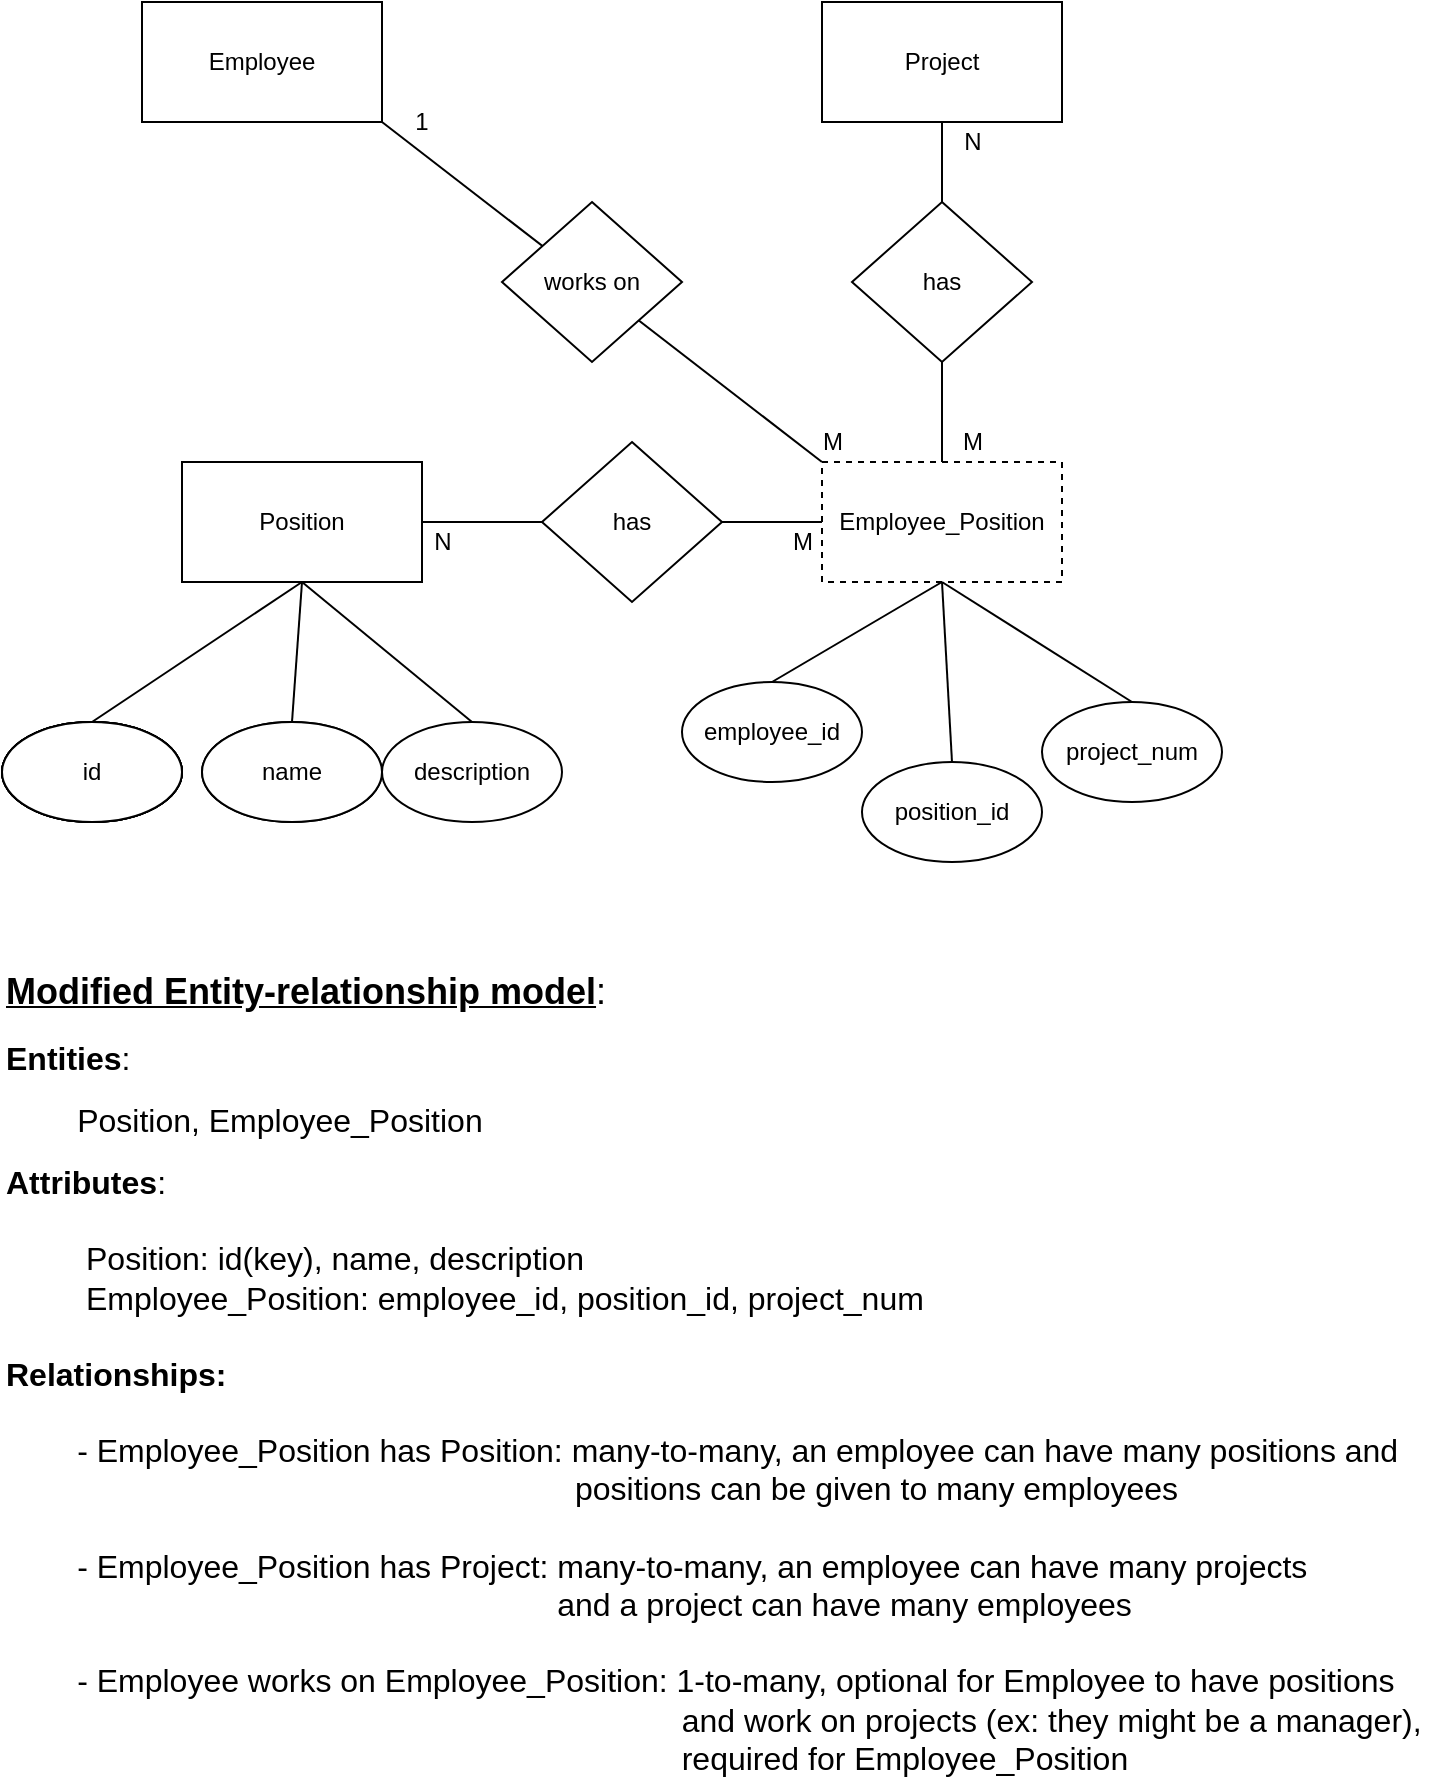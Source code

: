 <mxfile version="15.4.1" type="google"><diagram id="7eqgHTDffbyeII8xLgZP" name="Page-1"><mxGraphModel dx="1422" dy="910" grid="1" gridSize="10" guides="1" tooltips="1" connect="1" arrows="1" fold="1" page="1" pageScale="1" pageWidth="850" pageHeight="1100" math="0" shadow="0"><root><mxCell id="0"/><mxCell id="1" parent="0"/><mxCell id="2" value="Employee" style="rounded=0;whiteSpace=wrap;html=1;" parent="1" vertex="1"><mxGeometry x="110" y="100" width="120" height="60" as="geometry"/></mxCell><mxCell id="3" value="Project" style="rounded=0;whiteSpace=wrap;html=1;" parent="1" vertex="1"><mxGeometry x="450" y="100" width="120" height="60" as="geometry"/></mxCell><mxCell id="4" value="Position" style="rounded=0;whiteSpace=wrap;html=1;" parent="1" vertex="1"><mxGeometry x="130" y="330" width="120" height="60" as="geometry"/></mxCell><mxCell id="5" value="id" style="ellipse;whiteSpace=wrap;html=1;" parent="1" vertex="1"><mxGeometry x="40" y="460" width="90" height="50" as="geometry"/></mxCell><mxCell id="7" value="" style="endArrow=none;html=1;exitX=0.5;exitY=0;exitDx=0;exitDy=0;entryX=0.5;entryY=1;entryDx=0;entryDy=0;" parent="1" source="5" target="4" edge="1"><mxGeometry width="50" height="50" relative="1" as="geometry"><mxPoint x="380" y="310" as="sourcePoint"/><mxPoint x="430" y="260" as="targetPoint"/></mxGeometry></mxCell><mxCell id="8" value="name" style="ellipse;whiteSpace=wrap;html=1;" parent="1" vertex="1"><mxGeometry x="140" y="460" width="90" height="50" as="geometry"/></mxCell><mxCell id="9" value="" style="endArrow=none;html=1;exitX=0.5;exitY=0;exitDx=0;exitDy=0;entryX=0.5;entryY=1;entryDx=0;entryDy=0;" parent="1" source="8" target="4" edge="1"><mxGeometry width="50" height="50" relative="1" as="geometry"><mxPoint x="480" y="310" as="sourcePoint"/><mxPoint x="290" y="390" as="targetPoint"/></mxGeometry></mxCell><mxCell id="10" value="description" style="ellipse;whiteSpace=wrap;html=1;" parent="1" vertex="1"><mxGeometry x="230" y="460" width="90" height="50" as="geometry"/></mxCell><mxCell id="11" value="" style="endArrow=none;html=1;exitX=0.5;exitY=0;exitDx=0;exitDy=0;entryX=0.5;entryY=1;entryDx=0;entryDy=0;" parent="1" source="10" target="4" edge="1"><mxGeometry width="50" height="50" relative="1" as="geometry"><mxPoint x="580" y="320" as="sourcePoint"/><mxPoint x="290" y="400" as="targetPoint"/></mxGeometry></mxCell><mxCell id="12" value="Employee_Position" style="rounded=0;whiteSpace=wrap;html=1;dashed=1;" parent="1" vertex="1"><mxGeometry x="450" y="330" width="120" height="60" as="geometry"/></mxCell><mxCell id="14" value="id" style="ellipse;whiteSpace=wrap;html=1;" parent="1" vertex="1"><mxGeometry x="40" y="460" width="90" height="50" as="geometry"/></mxCell><mxCell id="21" value="id" style="ellipse;whiteSpace=wrap;html=1;" parent="1" vertex="1"><mxGeometry x="40" y="460" width="90" height="50" as="geometry"/></mxCell><mxCell id="23" value="id" style="ellipse;whiteSpace=wrap;html=1;" parent="1" vertex="1"><mxGeometry x="40" y="460" width="90" height="50" as="geometry"/></mxCell><mxCell id="25" value="name" style="ellipse;whiteSpace=wrap;html=1;" parent="1" vertex="1"><mxGeometry x="140" y="460" width="90" height="50" as="geometry"/></mxCell><mxCell id="27" value="id" style="ellipse;whiteSpace=wrap;html=1;" parent="1" vertex="1"><mxGeometry x="40" y="460" width="90" height="50" as="geometry"/></mxCell><mxCell id="31" value="project_num" style="ellipse;whiteSpace=wrap;html=1;" parent="1" vertex="1"><mxGeometry x="560" y="450" width="90" height="50" as="geometry"/></mxCell><mxCell id="32" value="" style="endArrow=none;html=1;exitX=0.5;exitY=0;exitDx=0;exitDy=0;entryX=0.5;entryY=1;entryDx=0;entryDy=0;" parent="1" source="33" target="12" edge="1"><mxGeometry width="50" height="50" relative="1" as="geometry"><mxPoint x="720" y="330" as="sourcePoint"/><mxPoint x="530" y="410" as="targetPoint"/></mxGeometry></mxCell><mxCell id="33" value="position_id" style="ellipse;whiteSpace=wrap;html=1;" parent="1" vertex="1"><mxGeometry x="470" y="480" width="90" height="50" as="geometry"/></mxCell><mxCell id="36" value="" style="endArrow=none;html=1;exitX=0.5;exitY=0;exitDx=0;exitDy=0;entryX=0.5;entryY=1;entryDx=0;entryDy=0;" parent="1" source="31" target="12" edge="1"><mxGeometry width="50" height="50" relative="1" as="geometry"><mxPoint x="625" y="480" as="sourcePoint"/><mxPoint x="530" y="410" as="targetPoint"/></mxGeometry></mxCell><mxCell id="37" value="" style="endArrow=none;html=1;exitX=0.5;exitY=0;exitDx=0;exitDy=0;entryX=0.5;entryY=1;entryDx=0;entryDy=0;" parent="1" source="38" target="12" edge="1"><mxGeometry width="50" height="50" relative="1" as="geometry"><mxPoint x="645" y="300" as="sourcePoint"/><mxPoint x="425" y="350" as="targetPoint"/></mxGeometry></mxCell><mxCell id="38" value="employee_id" style="ellipse;whiteSpace=wrap;html=1;" parent="1" vertex="1"><mxGeometry x="380" y="440" width="90" height="50" as="geometry"/></mxCell><mxCell id="41" value="" style="endArrow=none;html=1;exitX=1;exitY=0.5;exitDx=0;exitDy=0;entryX=0;entryY=0.5;entryDx=0;entryDy=0;startArrow=none;" parent="1" source="44" target="12" edge="1"><mxGeometry width="50" height="50" relative="1" as="geometry"><mxPoint x="360" y="360" as="sourcePoint"/><mxPoint x="410" y="310" as="targetPoint"/></mxGeometry></mxCell><mxCell id="42" value="" style="endArrow=none;html=1;exitX=1;exitY=1;exitDx=0;exitDy=0;entryX=0;entryY=0;entryDx=0;entryDy=0;startArrow=none;" parent="1" source="2" target="12" edge="1"><mxGeometry width="50" height="50" relative="1" as="geometry"><mxPoint x="327.5" y="240" as="sourcePoint"/><mxPoint x="430" y="310" as="targetPoint"/></mxGeometry></mxCell><mxCell id="43" value="" style="endArrow=none;html=1;exitX=0.5;exitY=1;exitDx=0;exitDy=0;entryX=0.5;entryY=0;entryDx=0;entryDy=0;" parent="1" source="3" target="12" edge="1"><mxGeometry width="50" height="50" relative="1" as="geometry"><mxPoint x="260" y="190.0" as="sourcePoint"/><mxPoint x="460" y="370" as="targetPoint"/></mxGeometry></mxCell><mxCell id="44" value="has&lt;span style=&quot;color: rgba(0 , 0 , 0 , 0) ; font-family: monospace ; font-size: 0px&quot;&gt;%3CmxGraphModel%3E%3Croot%3E%3CmxCell%20id%3D%220%22%2F%3E%3CmxCell%20id%3D%221%22%20parent%3D%220%22%2F%3E%3CmxCell%20id%3D%222%22%20value%3D%22%22%20style%3D%22endArrow%3Dnone%3Bhtml%3D1%3BexitX%3D1%3BexitY%3D0.5%3BexitDx%3D0%3BexitDy%3D0%3BentryX%3D0%3BentryY%3D0.5%3BentryDx%3D0%3BentryDy%3D0%3B%22%20edge%3D%221%22%20parent%3D%221%22%3E%3CmxGeometry%20width%3D%2250%22%20height%3D%2250%22%20relative%3D%221%22%20as%3D%22geometry%22%3E%3CmxPoint%20x%3D%22250%22%20y%3D%22180.0%22%20as%3D%22sourcePoint%22%2F%3E%3CmxPoint%20x%3D%22450%22%20y%3D%22360%22%20as%3D%22targetPoint%22%2F%3E%3C%2FmxGeometry%3E%3C%2FmxCell%3E%3C%2Froot%3E%3C%2FmxGraphModel%3E&lt;/span&gt;" style="rhombus;whiteSpace=wrap;html=1;" parent="1" vertex="1"><mxGeometry x="310" y="320" width="90" height="80" as="geometry"/></mxCell><mxCell id="45" value="" style="endArrow=none;html=1;exitX=1;exitY=0.5;exitDx=0;exitDy=0;entryX=0;entryY=0.5;entryDx=0;entryDy=0;" parent="1" source="4" target="44" edge="1"><mxGeometry width="50" height="50" relative="1" as="geometry"><mxPoint x="250" y="360" as="sourcePoint"/><mxPoint x="450" y="360" as="targetPoint"/></mxGeometry></mxCell><mxCell id="50" value="&lt;p class=&quot;Standard&quot;&gt;&lt;font style=&quot;font-size: 18px&quot;&gt;&lt;b&gt;&lt;u&gt;Modified Entity-relationship model&lt;/u&gt;&lt;/b&gt;:&lt;/font&gt;&lt;/p&gt;&lt;p class=&quot;Standard&quot;&gt;&lt;font size=&quot;3&quot;&gt;&lt;b&gt;Entities&lt;/b&gt;:&amp;nbsp;&lt;/font&gt;&lt;/p&gt;&lt;p class=&quot;Standard&quot;&gt;&lt;span style=&quot;font-size: medium&quot;&gt;&lt;span style=&quot;white-space: pre&quot;&gt;&#9;&lt;/span&gt;Position, Employee_Position&lt;/span&gt;&lt;/p&gt;&lt;font size=&quot;3&quot;&gt;&lt;b&gt;Attributes&lt;/b&gt;:&lt;br&gt;&lt;br&gt;&lt;span&gt;&#9;&lt;/span&gt;&lt;span&gt;&#9;&lt;/span&gt;&lt;/font&gt;&lt;blockquote style=&quot;margin: 0 0 0 40px ; border: none ; padding: 0px&quot;&gt;&lt;font size=&quot;3&quot;&gt;Position: id(key), name, description&lt;br&gt;&lt;/font&gt;&lt;font size=&quot;3&quot;&gt;Employee_Position: employee_id, position_id, project_num&lt;/font&gt;&lt;/blockquote&gt;&lt;font size=&quot;3&quot;&gt;&lt;br&gt;&lt;b&gt;Relationships:&lt;br&gt;&lt;br&gt;&lt;/b&gt;&lt;span style=&quot;text-indent: -0.25in&quot;&gt;&lt;span style=&quot;white-space: pre&quot;&gt;&#9;&lt;/span&gt;-&amp;nbsp;&lt;font&gt;Employee_Position has Position: many-to-many, an&amp;nbsp;&lt;/font&gt;&lt;/span&gt;&lt;span style=&quot;text-indent: -0.25in&quot;&gt;employee can have many positions and &lt;br&gt;&lt;span style=&quot;white-space: pre&quot;&gt;&#9;&lt;/span&gt;&lt;span style=&quot;white-space: pre&quot;&gt;&#9;&lt;/span&gt;&lt;span style=&quot;white-space: pre&quot;&gt;&#9;&lt;/span&gt;&lt;span style=&quot;white-space: pre&quot;&gt;&#9;&lt;/span&gt;&lt;span style=&quot;white-space: pre&quot;&gt;&#9;&lt;/span&gt;&lt;span style=&quot;white-space: pre&quot;&gt;&#9;&lt;/span&gt;&lt;span style=&quot;white-space: pre&quot;&gt;&#9;&lt;/span&gt;&lt;span style=&quot;white-space: pre&quot;&gt;&#9;&lt;/span&gt;positions can be given to many employees&lt;br&gt;&lt;br&gt;&lt;/span&gt;&lt;span style=&quot;text-indent: -0.25in&quot;&gt;&lt;span style=&quot;white-space: pre&quot;&gt;&#9;&lt;/span&gt;- Employee_Position has Project: many-to-many, an&amp;nbsp;&lt;/span&gt;&lt;span style=&quot;text-indent: -0.25in&quot;&gt;employee can have many projects &lt;br&gt;&lt;span style=&quot;white-space: pre&quot;&gt;&#9;&lt;/span&gt;&lt;span style=&quot;white-space: pre&quot;&gt;&#9;&lt;/span&gt;&lt;span style=&quot;white-space: pre&quot;&gt;&#9;&lt;/span&gt;&lt;span style=&quot;white-space: pre&quot;&gt;&#9;&lt;/span&gt;&lt;span style=&quot;white-space: pre&quot;&gt;&#9;&lt;/span&gt;&lt;span style=&quot;white-space: pre&quot;&gt;&#9;&lt;/span&gt;&lt;span style=&quot;white-space: pre&quot;&gt;&#9;&lt;/span&gt;&amp;nbsp; &amp;nbsp; &amp;nbsp; and a project can have many employees&lt;br&gt;&lt;br&gt;&lt;/span&gt;&lt;span style=&quot;text-indent: -0.25in&quot;&gt;&lt;span style=&quot;white-space: pre&quot;&gt;&#9;&lt;/span&gt;- Employee works on Employee_Position: 1-to-many, optional&amp;nbsp;&lt;/span&gt;&lt;span style=&quot;text-indent: -0.25in&quot;&gt;for Employee to have positions &lt;br&gt;&lt;span style=&quot;white-space: pre&quot;&gt;&#9;&lt;/span&gt;&lt;span style=&quot;white-space: pre&quot;&gt;&#9;&lt;/span&gt;&lt;span style=&quot;white-space: pre&quot;&gt;&#9;&lt;/span&gt;&lt;span style=&quot;white-space: pre&quot;&gt;&#9;&lt;/span&gt;&lt;span style=&quot;white-space: pre&quot;&gt;&#9;&lt;/span&gt;&lt;span style=&quot;white-space: pre&quot;&gt;&#9;&lt;/span&gt;&lt;span style=&quot;white-space: pre&quot;&gt;&#9;&lt;/span&gt;&lt;span style=&quot;white-space: pre&quot;&gt;&#9;&lt;/span&gt;&lt;span style=&quot;white-space: pre&quot;&gt;&#9;&lt;/span&gt;&amp;nbsp; &amp;nbsp; and work on projects (ex: they might be a manager),&lt;br&gt;&lt;span style=&quot;white-space: pre&quot;&gt;&#9;&lt;/span&gt;&lt;span style=&quot;white-space: pre&quot;&gt;&#9;&lt;/span&gt;&lt;span style=&quot;white-space: pre&quot;&gt;&#9;&lt;span style=&quot;white-space: pre&quot;&gt;&#9;&lt;/span&gt;&lt;span style=&quot;white-space: pre&quot;&gt;&#9;&lt;/span&gt;&lt;span style=&quot;white-space: pre&quot;&gt;&#9;&lt;/span&gt;&lt;span style=&quot;white-space: pre&quot;&gt;&#9;&lt;/span&gt;&lt;span style=&quot;white-space: pre&quot;&gt;&#9;&lt;/span&gt;&lt;span style=&quot;white-space: pre&quot;&gt;&#9;&lt;/span&gt; &lt;/span&gt;&amp;nbsp; &amp;nbsp;required for Employee_Position&lt;/span&gt;&lt;/font&gt;&lt;span style=&quot;font-size: 12pt ; text-indent: -0.25in&quot;&gt;&lt;br&gt;&lt;/span&gt;" style="text;html=1;align=left;verticalAlign=middle;resizable=0;points=[];autosize=1;strokeColor=none;" parent="1" vertex="1"><mxGeometry x="40" y="610" width="720" height="340" as="geometry"/></mxCell><mxCell id="51" value="works on" style="rhombus;whiteSpace=wrap;html=1;" parent="1" vertex="1"><mxGeometry x="290" y="200" width="90" height="80" as="geometry"/></mxCell><mxCell id="52" value="has" style="rhombus;whiteSpace=wrap;html=1;" parent="1" vertex="1"><mxGeometry x="465" y="200" width="90" height="80" as="geometry"/></mxCell><mxCell id="53" value="1" style="text;html=1;strokeColor=none;fillColor=none;align=center;verticalAlign=middle;whiteSpace=wrap;rounded=0;" parent="1" vertex="1"><mxGeometry x="230" y="150" width="40" height="20" as="geometry"/></mxCell><mxCell id="54" value="M" style="text;html=1;align=center;verticalAlign=middle;resizable=0;points=[];autosize=1;strokeColor=none;" parent="1" vertex="1"><mxGeometry x="440" y="310" width="30" height="20" as="geometry"/></mxCell><mxCell id="55" value="M" style="text;html=1;align=center;verticalAlign=middle;resizable=0;points=[];autosize=1;strokeColor=none;" parent="1" vertex="1"><mxGeometry x="510" y="310" width="30" height="20" as="geometry"/></mxCell><mxCell id="56" value="M" style="text;html=1;align=center;verticalAlign=middle;resizable=0;points=[];autosize=1;strokeColor=none;" parent="1" vertex="1"><mxGeometry x="425" y="360" width="30" height="20" as="geometry"/></mxCell><mxCell id="57" value="N" style="text;html=1;align=center;verticalAlign=middle;resizable=0;points=[];autosize=1;strokeColor=none;" parent="1" vertex="1"><mxGeometry x="515" y="160" width="20" height="20" as="geometry"/></mxCell><mxCell id="58" value="N" style="text;html=1;align=center;verticalAlign=middle;resizable=0;points=[];autosize=1;strokeColor=none;" parent="1" vertex="1"><mxGeometry x="250" y="360" width="20" height="20" as="geometry"/></mxCell></root></mxGraphModel></diagram></mxfile>